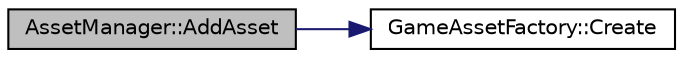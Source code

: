 digraph "AssetManager::AddAsset"
{
  edge [fontname="Helvetica",fontsize="10",labelfontname="Helvetica",labelfontsize="10"];
  node [fontname="Helvetica",fontsize="10",shape=record];
  rankdir="LR";
  Node1 [label="AssetManager::AddAsset",height=0.2,width=0.4,color="black", fillcolor="grey75", style="filled" fontcolor="black"];
  Node1 -> Node2 [color="midnightblue",fontsize="10",style="solid",fontname="Helvetica"];
  Node2 [label="GameAssetFactory::Create",height=0.2,width=0.4,color="black", fillcolor="white", style="filled",URL="$class_game_asset_factory.html#ac141af8e878f5e5e264d6defccb739cb",tooltip="Creates this object. "];
}
